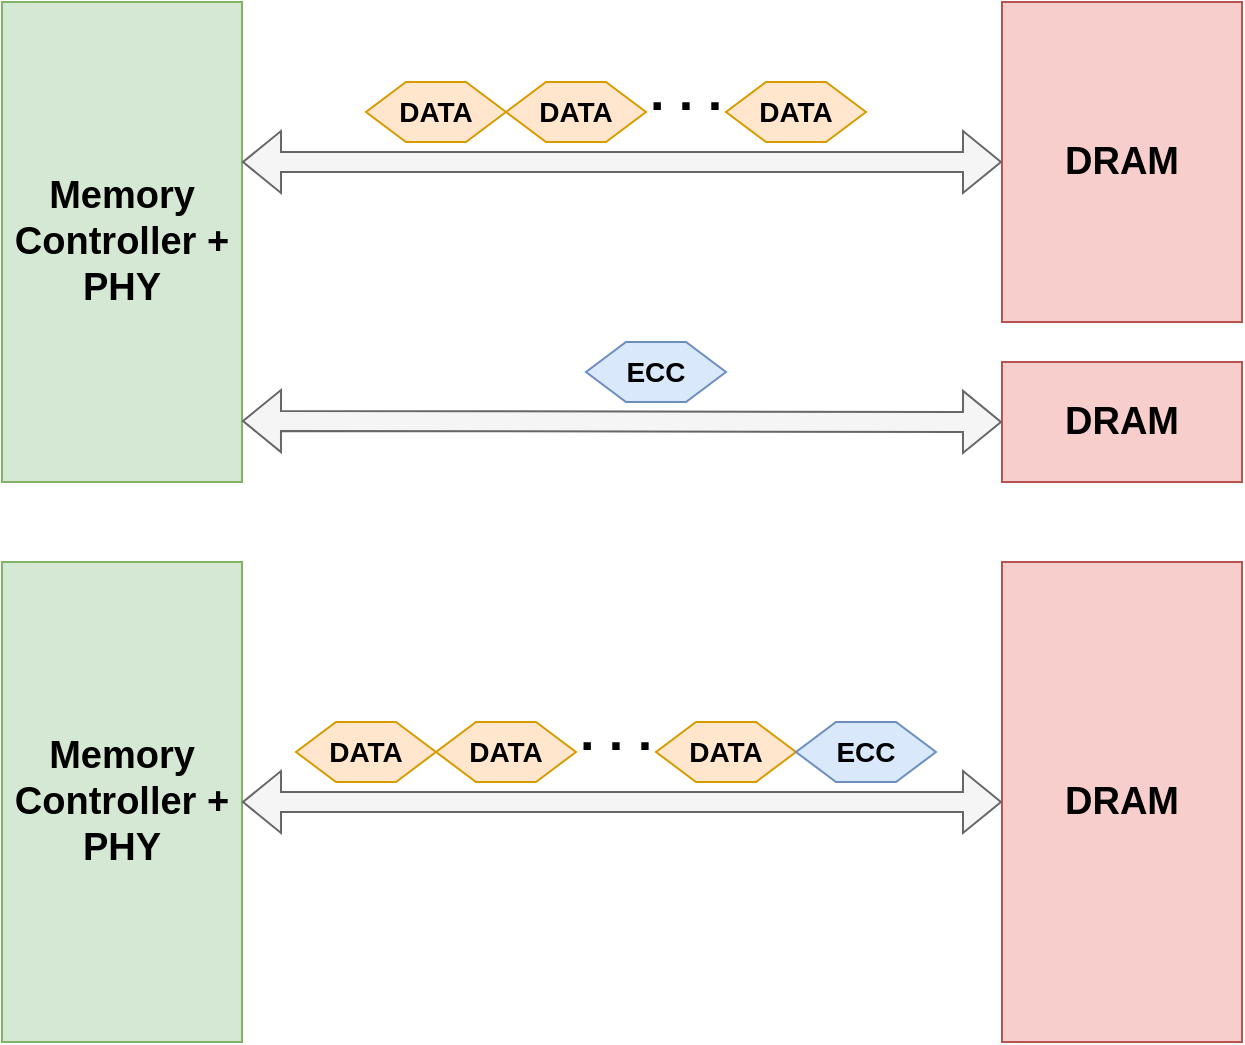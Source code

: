 <mxfile version="24.7.7">
  <diagram name="Page-1" id="BeHG4Al_jsVB_h0SICPz">
    <mxGraphModel dx="1325" dy="737" grid="1" gridSize="10" guides="1" tooltips="1" connect="1" arrows="1" fold="1" page="1" pageScale="1" pageWidth="850" pageHeight="1100" math="0" shadow="0">
      <root>
        <mxCell id="0" />
        <mxCell id="1" parent="0" />
        <mxCell id="lCo8VUCQgMjAbO_alJT4-1" value="Memory Controller + PHY" style="rounded=0;whiteSpace=wrap;html=1;fillColor=#d5e8d4;strokeColor=#82b366;fontSize=19;fontStyle=1" vertex="1" parent="1">
          <mxGeometry x="80" y="120" width="120" height="240" as="geometry" />
        </mxCell>
        <mxCell id="lCo8VUCQgMjAbO_alJT4-2" value="DRAM" style="rounded=0;whiteSpace=wrap;html=1;fillColor=#f8cecc;strokeColor=#b85450;fontSize=19;fontStyle=1" vertex="1" parent="1">
          <mxGeometry x="580" y="120" width="120" height="160" as="geometry" />
        </mxCell>
        <mxCell id="lCo8VUCQgMjAbO_alJT4-3" value="DRAM" style="rounded=0;whiteSpace=wrap;html=1;fillColor=#f8cecc;strokeColor=#b85450;fontSize=19;fontStyle=1" vertex="1" parent="1">
          <mxGeometry x="580" y="300" width="120" height="60" as="geometry" />
        </mxCell>
        <mxCell id="lCo8VUCQgMjAbO_alJT4-4" value="" style="shape=flexArrow;endArrow=classic;startArrow=classic;html=1;rounded=0;entryX=0;entryY=0.5;entryDx=0;entryDy=0;fillColor=#f5f5f5;strokeColor=#666666;" edge="1" parent="1" target="lCo8VUCQgMjAbO_alJT4-2">
          <mxGeometry width="100" height="100" relative="1" as="geometry">
            <mxPoint x="200" y="200" as="sourcePoint" />
            <mxPoint x="300" y="100" as="targetPoint" />
          </mxGeometry>
        </mxCell>
        <mxCell id="lCo8VUCQgMjAbO_alJT4-5" value="" style="shape=flexArrow;endArrow=classic;startArrow=classic;html=1;rounded=0;entryX=0;entryY=0.5;entryDx=0;entryDy=0;fillColor=#f5f5f5;strokeColor=#666666;" edge="1" parent="1" target="lCo8VUCQgMjAbO_alJT4-3">
          <mxGeometry width="100" height="100" relative="1" as="geometry">
            <mxPoint x="200" y="329.5" as="sourcePoint" />
            <mxPoint x="480" y="329.5" as="targetPoint" />
          </mxGeometry>
        </mxCell>
        <mxCell id="lCo8VUCQgMjAbO_alJT4-6" value="DATA" style="shape=hexagon;perimeter=hexagonPerimeter2;whiteSpace=wrap;html=1;fixedSize=1;fillColor=#ffe6cc;strokeColor=#d79b00;fontSize=14;fontStyle=1" vertex="1" parent="1">
          <mxGeometry x="262" y="160" width="70" height="30" as="geometry" />
        </mxCell>
        <mxCell id="lCo8VUCQgMjAbO_alJT4-7" value="DATA" style="shape=hexagon;perimeter=hexagonPerimeter2;whiteSpace=wrap;html=1;fixedSize=1;fillColor=#ffe6cc;strokeColor=#d79b00;fontSize=14;fontStyle=1" vertex="1" parent="1">
          <mxGeometry x="332" y="160" width="70" height="30" as="geometry" />
        </mxCell>
        <mxCell id="lCo8VUCQgMjAbO_alJT4-8" value="DATA" style="shape=hexagon;perimeter=hexagonPerimeter2;whiteSpace=wrap;html=1;fixedSize=1;fillColor=#ffe6cc;strokeColor=#d79b00;fontSize=14;fontStyle=1" vertex="1" parent="1">
          <mxGeometry x="442" y="160" width="70" height="30" as="geometry" />
        </mxCell>
        <mxCell id="lCo8VUCQgMjAbO_alJT4-9" value=". . ." style="text;html=1;align=center;verticalAlign=middle;whiteSpace=wrap;rounded=0;fontSize=26;fontStyle=1" vertex="1" parent="1">
          <mxGeometry x="392" y="150" width="60" height="30" as="geometry" />
        </mxCell>
        <mxCell id="lCo8VUCQgMjAbO_alJT4-10" value="ECC" style="shape=hexagon;perimeter=hexagonPerimeter2;whiteSpace=wrap;html=1;fixedSize=1;fillColor=#dae8fc;strokeColor=#6c8ebf;fontSize=14;fontStyle=1" vertex="1" parent="1">
          <mxGeometry x="372" y="290" width="70" height="30" as="geometry" />
        </mxCell>
        <mxCell id="lCo8VUCQgMjAbO_alJT4-11" value="Memory Controller + PHY" style="rounded=0;whiteSpace=wrap;html=1;fillColor=#d5e8d4;strokeColor=#82b366;fontSize=19;fontStyle=1" vertex="1" parent="1">
          <mxGeometry x="80" y="400" width="120" height="240" as="geometry" />
        </mxCell>
        <mxCell id="lCo8VUCQgMjAbO_alJT4-12" value="DRAM" style="rounded=0;whiteSpace=wrap;html=1;fillColor=#f8cecc;strokeColor=#b85450;fontSize=19;fontStyle=1" vertex="1" parent="1">
          <mxGeometry x="580" y="400" width="120" height="240" as="geometry" />
        </mxCell>
        <mxCell id="lCo8VUCQgMjAbO_alJT4-14" value="" style="shape=flexArrow;endArrow=classic;startArrow=classic;html=1;rounded=0;entryX=0;entryY=0.5;entryDx=0;entryDy=0;fillColor=#f5f5f5;strokeColor=#666666;exitX=1;exitY=0.5;exitDx=0;exitDy=0;" edge="1" parent="1" target="lCo8VUCQgMjAbO_alJT4-12" source="lCo8VUCQgMjAbO_alJT4-11">
          <mxGeometry width="100" height="100" relative="1" as="geometry">
            <mxPoint x="200" y="480" as="sourcePoint" />
            <mxPoint x="300" y="380" as="targetPoint" />
          </mxGeometry>
        </mxCell>
        <mxCell id="lCo8VUCQgMjAbO_alJT4-16" value="DATA" style="shape=hexagon;perimeter=hexagonPerimeter2;whiteSpace=wrap;html=1;fixedSize=1;fillColor=#ffe6cc;strokeColor=#d79b00;fontSize=14;fontStyle=1" vertex="1" parent="1">
          <mxGeometry x="227" y="480" width="70" height="30" as="geometry" />
        </mxCell>
        <mxCell id="lCo8VUCQgMjAbO_alJT4-17" value="DATA" style="shape=hexagon;perimeter=hexagonPerimeter2;whiteSpace=wrap;html=1;fixedSize=1;fillColor=#ffe6cc;strokeColor=#d79b00;fontSize=14;fontStyle=1" vertex="1" parent="1">
          <mxGeometry x="297" y="480" width="70" height="30" as="geometry" />
        </mxCell>
        <mxCell id="lCo8VUCQgMjAbO_alJT4-18" value="DATA" style="shape=hexagon;perimeter=hexagonPerimeter2;whiteSpace=wrap;html=1;fixedSize=1;fillColor=#ffe6cc;strokeColor=#d79b00;fontSize=14;fontStyle=1" vertex="1" parent="1">
          <mxGeometry x="407" y="480" width="70" height="30" as="geometry" />
        </mxCell>
        <mxCell id="lCo8VUCQgMjAbO_alJT4-19" value=". . ." style="text;html=1;align=center;verticalAlign=middle;whiteSpace=wrap;rounded=0;fontSize=26;fontStyle=1" vertex="1" parent="1">
          <mxGeometry x="357" y="470" width="60" height="30" as="geometry" />
        </mxCell>
        <mxCell id="lCo8VUCQgMjAbO_alJT4-20" value="ECC" style="shape=hexagon;perimeter=hexagonPerimeter2;whiteSpace=wrap;html=1;fixedSize=1;fillColor=#dae8fc;strokeColor=#6c8ebf;fontSize=14;fontStyle=1" vertex="1" parent="1">
          <mxGeometry x="477" y="480" width="70" height="30" as="geometry" />
        </mxCell>
      </root>
    </mxGraphModel>
  </diagram>
</mxfile>
